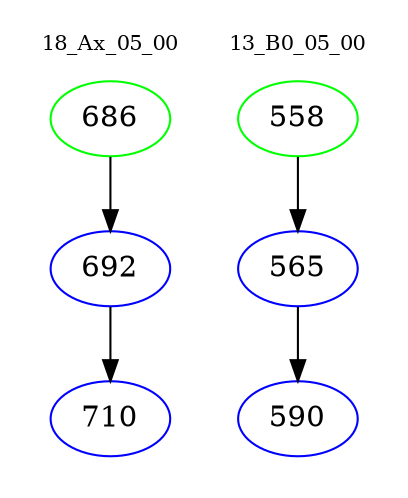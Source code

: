 digraph{
subgraph cluster_0 {
color = white
label = "18_Ax_05_00";
fontsize=10;
T0_686 [label="686", color="green"]
T0_686 -> T0_692 [color="black"]
T0_692 [label="692", color="blue"]
T0_692 -> T0_710 [color="black"]
T0_710 [label="710", color="blue"]
}
subgraph cluster_1 {
color = white
label = "13_B0_05_00";
fontsize=10;
T1_558 [label="558", color="green"]
T1_558 -> T1_565 [color="black"]
T1_565 [label="565", color="blue"]
T1_565 -> T1_590 [color="black"]
T1_590 [label="590", color="blue"]
}
}
